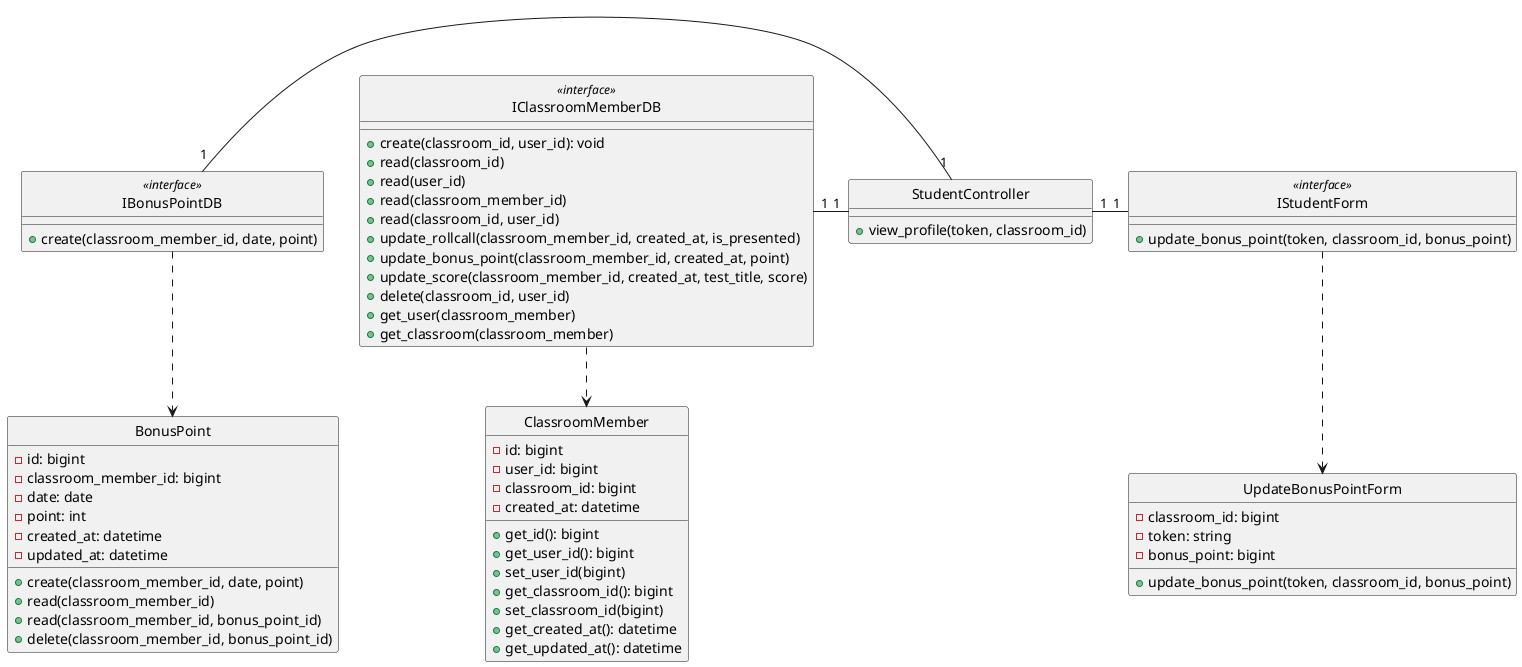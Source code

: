 @startuml addStudent

class UpdateBonusPointForm {
    - classroom_id: bigint
    - token: string
    - bonus_point: bigint

    + update_bonus_point(token, classroom_id, bonus_point)
}

class IStudentForm <<interface>> {
    + update_bonus_point(token, classroom_id, bonus_point)
}

class StudentController {
    + view_profile(token, classroom_id)
}

class ClassroomMember {
    - id: bigint
    - user_id: bigint
    - classroom_id: bigint
    - created_at: datetime

    + get_id(): bigint
    + get_user_id(): bigint
    + set_user_id(bigint)
    + get_classroom_id(): bigint
    + set_classroom_id(bigint)
    + get_created_at(): datetime
    + get_updated_at(): datetime
}

class IClassroomMemberDB <<interface>> {
    + create(classroom_id, user_id): void
    + read(classroom_id)
    + read(user_id)
    + read(classroom_member_id)
    + read(classroom_id, user_id)
    + update_rollcall(classroom_member_id, created_at, is_presented)
    + update_bonus_point(classroom_member_id, created_at, point)
    + update_score(classroom_member_id, created_at, test_title, score)
    + delete(classroom_id, user_id)
    + get_user(classroom_member)
    + get_classroom(classroom_member)
}


class BonusPoint {
    - id: bigint
    - classroom_member_id: bigint
    - date: date
    - point: int
    - created_at: datetime
    - updated_at: datetime

    + create(classroom_member_id, date, point)
    + read(classroom_member_id)
    + read(classroom_member_id, bonus_point_id)
    + delete(classroom_member_id, bonus_point_id)
}

class IBonusPointDB <<interface>> {
    + create(classroom_member_id, date, point)
}

hide UpdateBonusPointForm circle
hide IStudentForm <<interface>> circle
hide StudentController circle
hide IClassroomMemberDB <<interface>> circle
hide ClassroomMember circle
hide IBonusPointDB <<interface>> circle
hide BonusPoint circle 


IStudentForm .down.> UpdateBonusPointForm
IClassroomMemberDB .down.> ClassroomMember
IBonusPointDB .down.> BonusPoint
IStudentForm "1"-left-"1" StudentController
StudentController "1"-left-"1" IClassroomMemberDB
StudentController "1"-left-"1" IBonusPointDB


@enduml
